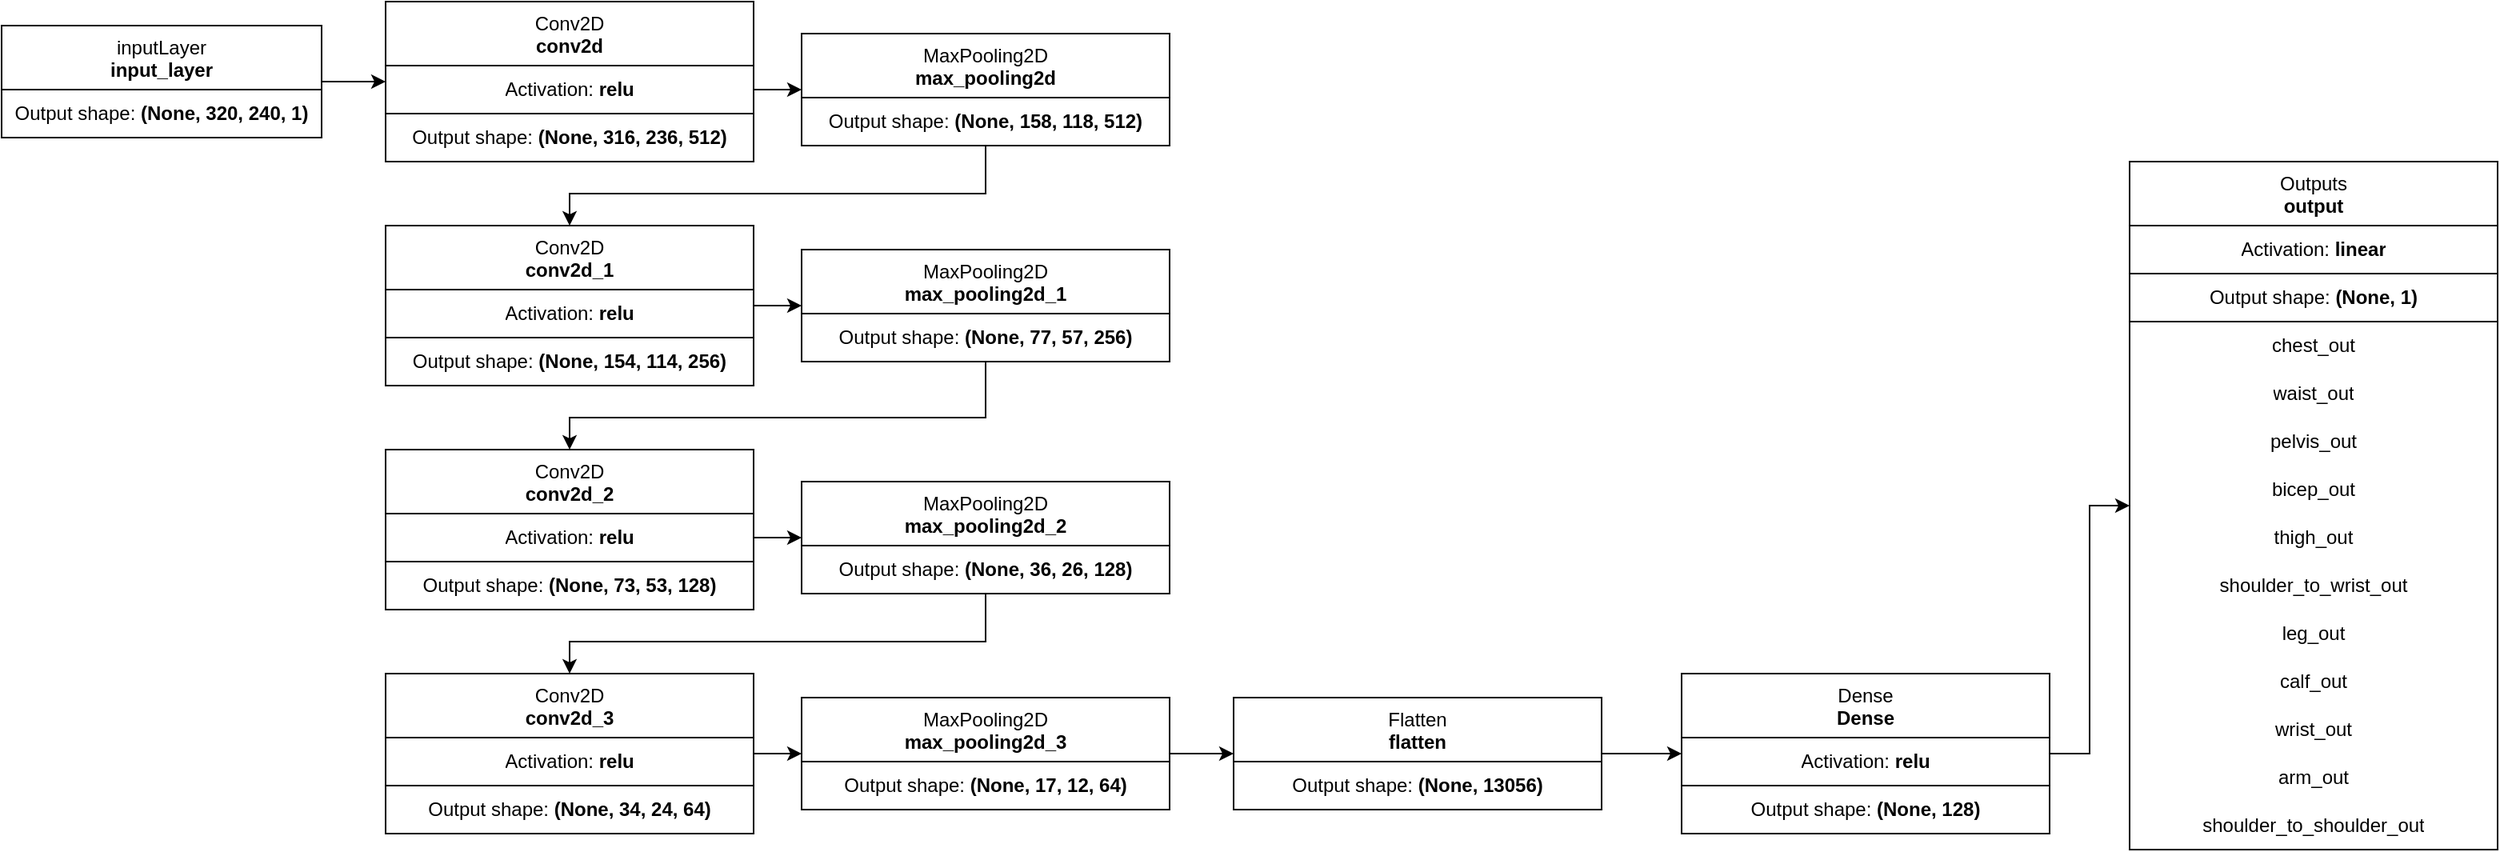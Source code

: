 <mxfile version="24.2.7" type="device">
  <diagram name="Page-1" id="_kvGbDmNny11qAFhc755">
    <mxGraphModel dx="2688" dy="1182" grid="1" gridSize="10" guides="1" tooltips="1" connect="1" arrows="1" fold="1" page="1" pageScale="1" pageWidth="827" pageHeight="1169" math="0" shadow="0">
      <root>
        <mxCell id="0" />
        <mxCell id="1" parent="0" />
        <mxCell id="pb-NdofNZY1ENQIVfTuN-45" style="edgeStyle=orthogonalEdgeStyle;rounded=0;orthogonalLoop=1;jettySize=auto;html=1;" edge="1" parent="1" source="pb-NdofNZY1ENQIVfTuN-1" target="pb-NdofNZY1ENQIVfTuN-3">
          <mxGeometry relative="1" as="geometry" />
        </mxCell>
        <mxCell id="pb-NdofNZY1ENQIVfTuN-1" value="inputLayer&lt;br&gt;&lt;b&gt;input_layer&lt;/b&gt;" style="swimlane;fontStyle=0;align=center;verticalAlign=top;childLayout=stackLayout;horizontal=1;startSize=40;horizontalStack=0;resizeParent=1;resizeParentMax=0;resizeLast=0;collapsible=0;marginBottom=0;html=1;whiteSpace=wrap;" vertex="1" parent="1">
          <mxGeometry x="40" y="115" width="200" height="70" as="geometry" />
        </mxCell>
        <mxCell id="pb-NdofNZY1ENQIVfTuN-2" value="Output shape: &lt;b&gt;(None, 320, 240, 1)&lt;/b&gt;" style="text;html=1;strokeColor=none;fillColor=none;align=center;verticalAlign=middle;spacingLeft=4;spacingRight=4;overflow=hidden;rotatable=0;points=[[0,0.5],[1,0.5]];portConstraint=eastwest;whiteSpace=wrap;" vertex="1" parent="pb-NdofNZY1ENQIVfTuN-1">
          <mxGeometry y="40" width="200" height="30" as="geometry" />
        </mxCell>
        <mxCell id="pb-NdofNZY1ENQIVfTuN-3" value="Conv2D&lt;br&gt;&lt;b&gt;conv2d&lt;/b&gt;" style="swimlane;fontStyle=0;align=center;verticalAlign=top;childLayout=stackLayout;horizontal=1;startSize=40;horizontalStack=0;resizeParent=1;resizeParentMax=0;resizeLast=0;collapsible=0;marginBottom=0;html=1;whiteSpace=wrap;" vertex="1" parent="1">
          <mxGeometry x="280" y="100" width="230" height="100" as="geometry" />
        </mxCell>
        <mxCell id="pb-NdofNZY1ENQIVfTuN-5" value="Activation: &lt;b&gt;relu&lt;/b&gt;" style="text;html=1;strokeColor=none;fillColor=none;align=center;verticalAlign=middle;spacingLeft=4;spacingRight=4;overflow=hidden;rotatable=0;points=[[0,0.5],[1,0.5]];portConstraint=eastwest;whiteSpace=wrap;" vertex="1" parent="pb-NdofNZY1ENQIVfTuN-3">
          <mxGeometry y="40" width="230" height="30" as="geometry" />
        </mxCell>
        <mxCell id="pb-NdofNZY1ENQIVfTuN-4" value="Output shape: &lt;b&gt;(None, 316, 236, 512)&lt;/b&gt;" style="text;html=1;strokeColor=default;fillColor=none;align=center;verticalAlign=middle;spacingLeft=4;spacingRight=4;overflow=hidden;rotatable=0;points=[[0,0.5],[1,0.5]];portConstraint=eastwest;whiteSpace=wrap;" vertex="1" parent="pb-NdofNZY1ENQIVfTuN-3">
          <mxGeometry y="70" width="230" height="30" as="geometry" />
        </mxCell>
        <mxCell id="pb-NdofNZY1ENQIVfTuN-54" style="edgeStyle=orthogonalEdgeStyle;rounded=0;orthogonalLoop=1;jettySize=auto;html=1;" edge="1" parent="1" source="pb-NdofNZY1ENQIVfTuN-6" target="pb-NdofNZY1ENQIVfTuN-9">
          <mxGeometry relative="1" as="geometry">
            <Array as="points">
              <mxPoint x="655" y="220" />
              <mxPoint x="395" y="220" />
            </Array>
          </mxGeometry>
        </mxCell>
        <mxCell id="pb-NdofNZY1ENQIVfTuN-6" value="&lt;div&gt;MaxPooling2D&lt;br&gt;&lt;b&gt;max_pooling2d&lt;/b&gt;&lt;br&gt;&lt;/div&gt;&lt;b&gt;&lt;/b&gt;" style="swimlane;fontStyle=0;align=center;verticalAlign=top;childLayout=stackLayout;horizontal=1;startSize=40;horizontalStack=0;resizeParent=1;resizeParentMax=0;resizeLast=0;collapsible=0;marginBottom=0;html=1;whiteSpace=wrap;" vertex="1" parent="1">
          <mxGeometry x="540" y="120" width="230" height="70" as="geometry" />
        </mxCell>
        <mxCell id="pb-NdofNZY1ENQIVfTuN-8" value="Output shape: &lt;b&gt;(None, 158, 118, 512)&lt;/b&gt;" style="text;html=1;strokeColor=none;fillColor=none;align=center;verticalAlign=middle;spacingLeft=4;spacingRight=4;overflow=hidden;rotatable=0;points=[[0,0.5],[1,0.5]];portConstraint=eastwest;whiteSpace=wrap;" vertex="1" parent="pb-NdofNZY1ENQIVfTuN-6">
          <mxGeometry y="40" width="230" height="30" as="geometry" />
        </mxCell>
        <mxCell id="pb-NdofNZY1ENQIVfTuN-48" style="edgeStyle=orthogonalEdgeStyle;rounded=0;orthogonalLoop=1;jettySize=auto;html=1;" edge="1" parent="1" source="pb-NdofNZY1ENQIVfTuN-9" target="pb-NdofNZY1ENQIVfTuN-12">
          <mxGeometry relative="1" as="geometry" />
        </mxCell>
        <mxCell id="pb-NdofNZY1ENQIVfTuN-9" value="Conv2D&lt;br&gt;&lt;b&gt;conv2d_1&lt;/b&gt;" style="swimlane;fontStyle=0;align=center;verticalAlign=top;childLayout=stackLayout;horizontal=1;startSize=40;horizontalStack=0;resizeParent=1;resizeParentMax=0;resizeLast=0;collapsible=0;marginBottom=0;html=1;whiteSpace=wrap;" vertex="1" parent="1">
          <mxGeometry x="280" y="240" width="230" height="100" as="geometry" />
        </mxCell>
        <mxCell id="pb-NdofNZY1ENQIVfTuN-10" value="Activation: &lt;b&gt;relu&lt;/b&gt;" style="text;html=1;strokeColor=none;fillColor=none;align=center;verticalAlign=middle;spacingLeft=4;spacingRight=4;overflow=hidden;rotatable=0;points=[[0,0.5],[1,0.5]];portConstraint=eastwest;whiteSpace=wrap;" vertex="1" parent="pb-NdofNZY1ENQIVfTuN-9">
          <mxGeometry y="40" width="230" height="30" as="geometry" />
        </mxCell>
        <mxCell id="pb-NdofNZY1ENQIVfTuN-11" value="Output shape: &lt;b&gt;(None, 154, 114, 256)&lt;/b&gt;" style="text;html=1;strokeColor=default;fillColor=none;align=center;verticalAlign=middle;spacingLeft=4;spacingRight=4;overflow=hidden;rotatable=0;points=[[0,0.5],[1,0.5]];portConstraint=eastwest;whiteSpace=wrap;" vertex="1" parent="pb-NdofNZY1ENQIVfTuN-9">
          <mxGeometry y="70" width="230" height="30" as="geometry" />
        </mxCell>
        <mxCell id="pb-NdofNZY1ENQIVfTuN-53" style="edgeStyle=orthogonalEdgeStyle;rounded=0;orthogonalLoop=1;jettySize=auto;html=1;" edge="1" parent="1" source="pb-NdofNZY1ENQIVfTuN-12" target="pb-NdofNZY1ENQIVfTuN-14">
          <mxGeometry relative="1" as="geometry">
            <Array as="points">
              <mxPoint x="655" y="360" />
              <mxPoint x="395" y="360" />
            </Array>
          </mxGeometry>
        </mxCell>
        <mxCell id="pb-NdofNZY1ENQIVfTuN-12" value="&lt;div&gt;MaxPooling2D&lt;br&gt;&lt;b&gt;max_pooling2d_1&lt;/b&gt;&lt;br&gt;&lt;/div&gt;&lt;b&gt;&lt;/b&gt;" style="swimlane;fontStyle=0;align=center;verticalAlign=top;childLayout=stackLayout;horizontal=1;startSize=40;horizontalStack=0;resizeParent=1;resizeParentMax=0;resizeLast=0;collapsible=0;marginBottom=0;html=1;whiteSpace=wrap;" vertex="1" parent="1">
          <mxGeometry x="540" y="255" width="230" height="70" as="geometry" />
        </mxCell>
        <mxCell id="pb-NdofNZY1ENQIVfTuN-13" value="Output shape: &lt;b&gt;(None, 77, 57, 256)&lt;/b&gt;" style="text;html=1;strokeColor=none;fillColor=none;align=center;verticalAlign=middle;spacingLeft=4;spacingRight=4;overflow=hidden;rotatable=0;points=[[0,0.5],[1,0.5]];portConstraint=eastwest;whiteSpace=wrap;" vertex="1" parent="pb-NdofNZY1ENQIVfTuN-12">
          <mxGeometry y="40" width="230" height="30" as="geometry" />
        </mxCell>
        <mxCell id="pb-NdofNZY1ENQIVfTuN-14" value="Conv2D&lt;br&gt;&lt;b&gt;conv2d_2&lt;/b&gt;" style="swimlane;fontStyle=0;align=center;verticalAlign=top;childLayout=stackLayout;horizontal=1;startSize=40;horizontalStack=0;resizeParent=1;resizeParentMax=0;resizeLast=0;collapsible=0;marginBottom=0;html=1;whiteSpace=wrap;" vertex="1" parent="1">
          <mxGeometry x="280" y="380" width="230" height="100" as="geometry" />
        </mxCell>
        <mxCell id="pb-NdofNZY1ENQIVfTuN-15" value="Activation: &lt;b&gt;relu&lt;/b&gt;" style="text;html=1;strokeColor=none;fillColor=none;align=center;verticalAlign=middle;spacingLeft=4;spacingRight=4;overflow=hidden;rotatable=0;points=[[0,0.5],[1,0.5]];portConstraint=eastwest;whiteSpace=wrap;" vertex="1" parent="pb-NdofNZY1ENQIVfTuN-14">
          <mxGeometry y="40" width="230" height="30" as="geometry" />
        </mxCell>
        <mxCell id="pb-NdofNZY1ENQIVfTuN-16" value="Output shape: &lt;b&gt;(None, 73, 53, 128)&lt;/b&gt;" style="text;html=1;strokeColor=default;fillColor=none;align=center;verticalAlign=middle;spacingLeft=4;spacingRight=4;overflow=hidden;rotatable=0;points=[[0,0.5],[1,0.5]];portConstraint=eastwest;whiteSpace=wrap;" vertex="1" parent="pb-NdofNZY1ENQIVfTuN-14">
          <mxGeometry y="70" width="230" height="30" as="geometry" />
        </mxCell>
        <mxCell id="pb-NdofNZY1ENQIVfTuN-56" style="edgeStyle=orthogonalEdgeStyle;rounded=0;orthogonalLoop=1;jettySize=auto;html=1;" edge="1" parent="1" source="pb-NdofNZY1ENQIVfTuN-17" target="pb-NdofNZY1ENQIVfTuN-19">
          <mxGeometry relative="1" as="geometry">
            <Array as="points">
              <mxPoint x="655" y="500" />
              <mxPoint x="395" y="500" />
            </Array>
          </mxGeometry>
        </mxCell>
        <mxCell id="pb-NdofNZY1ENQIVfTuN-17" value="&lt;div&gt;MaxPooling2D&lt;br&gt;&lt;b&gt;max_pooling2d_2&lt;/b&gt;&lt;br&gt;&lt;/div&gt;&lt;b&gt;&lt;/b&gt;" style="swimlane;fontStyle=0;align=center;verticalAlign=top;childLayout=stackLayout;horizontal=1;startSize=40;horizontalStack=0;resizeParent=1;resizeParentMax=0;resizeLast=0;collapsible=0;marginBottom=0;html=1;whiteSpace=wrap;" vertex="1" parent="1">
          <mxGeometry x="540" y="400" width="230" height="70" as="geometry" />
        </mxCell>
        <mxCell id="pb-NdofNZY1ENQIVfTuN-18" value="Output shape: &lt;b&gt;(None, 36, 26, 128)&lt;/b&gt;" style="text;html=1;strokeColor=none;fillColor=none;align=center;verticalAlign=middle;spacingLeft=4;spacingRight=4;overflow=hidden;rotatable=0;points=[[0,0.5],[1,0.5]];portConstraint=eastwest;whiteSpace=wrap;" vertex="1" parent="pb-NdofNZY1ENQIVfTuN-17">
          <mxGeometry y="40" width="230" height="30" as="geometry" />
        </mxCell>
        <mxCell id="pb-NdofNZY1ENQIVfTuN-52" style="edgeStyle=orthogonalEdgeStyle;rounded=0;orthogonalLoop=1;jettySize=auto;html=1;" edge="1" parent="1" source="pb-NdofNZY1ENQIVfTuN-19" target="pb-NdofNZY1ENQIVfTuN-22">
          <mxGeometry relative="1" as="geometry" />
        </mxCell>
        <mxCell id="pb-NdofNZY1ENQIVfTuN-19" value="Conv2D&lt;br&gt;&lt;b&gt;conv2d_3&lt;/b&gt;" style="swimlane;fontStyle=0;align=center;verticalAlign=top;childLayout=stackLayout;horizontal=1;startSize=40;horizontalStack=0;resizeParent=1;resizeParentMax=0;resizeLast=0;collapsible=0;marginBottom=0;html=1;whiteSpace=wrap;" vertex="1" parent="1">
          <mxGeometry x="280" y="520" width="230" height="100" as="geometry" />
        </mxCell>
        <mxCell id="pb-NdofNZY1ENQIVfTuN-20" value="Activation: &lt;b&gt;relu&lt;/b&gt;" style="text;html=1;strokeColor=none;fillColor=none;align=center;verticalAlign=middle;spacingLeft=4;spacingRight=4;overflow=hidden;rotatable=0;points=[[0,0.5],[1,0.5]];portConstraint=eastwest;whiteSpace=wrap;" vertex="1" parent="pb-NdofNZY1ENQIVfTuN-19">
          <mxGeometry y="40" width="230" height="30" as="geometry" />
        </mxCell>
        <mxCell id="pb-NdofNZY1ENQIVfTuN-21" value="Output shape: &lt;b&gt;(None, 34, 24, 64)&lt;/b&gt;" style="text;html=1;strokeColor=default;fillColor=none;align=center;verticalAlign=middle;spacingLeft=4;spacingRight=4;overflow=hidden;rotatable=0;points=[[0,0.5],[1,0.5]];portConstraint=eastwest;whiteSpace=wrap;" vertex="1" parent="pb-NdofNZY1ENQIVfTuN-19">
          <mxGeometry y="70" width="230" height="30" as="geometry" />
        </mxCell>
        <mxCell id="pb-NdofNZY1ENQIVfTuN-57" style="edgeStyle=orthogonalEdgeStyle;rounded=0;orthogonalLoop=1;jettySize=auto;html=1;" edge="1" parent="1" source="pb-NdofNZY1ENQIVfTuN-22" target="pb-NdofNZY1ENQIVfTuN-24">
          <mxGeometry relative="1" as="geometry" />
        </mxCell>
        <mxCell id="pb-NdofNZY1ENQIVfTuN-22" value="&lt;div&gt;MaxPooling2D&lt;br&gt;&lt;b&gt;max_pooling2d_3&lt;/b&gt;&lt;br&gt;&lt;/div&gt;&lt;b&gt;&lt;/b&gt;" style="swimlane;fontStyle=0;align=center;verticalAlign=top;childLayout=stackLayout;horizontal=1;startSize=40;horizontalStack=0;resizeParent=1;resizeParentMax=0;resizeLast=0;collapsible=0;marginBottom=0;html=1;whiteSpace=wrap;" vertex="1" parent="1">
          <mxGeometry x="540" y="535" width="230" height="70" as="geometry" />
        </mxCell>
        <mxCell id="pb-NdofNZY1ENQIVfTuN-23" value="Output shape: &lt;b&gt;(None, 17, 12, 64)&lt;/b&gt;" style="text;html=1;strokeColor=none;fillColor=none;align=center;verticalAlign=middle;spacingLeft=4;spacingRight=4;overflow=hidden;rotatable=0;points=[[0,0.5],[1,0.5]];portConstraint=eastwest;whiteSpace=wrap;" vertex="1" parent="pb-NdofNZY1ENQIVfTuN-22">
          <mxGeometry y="40" width="230" height="30" as="geometry" />
        </mxCell>
        <mxCell id="pb-NdofNZY1ENQIVfTuN-58" style="edgeStyle=orthogonalEdgeStyle;rounded=0;orthogonalLoop=1;jettySize=auto;html=1;" edge="1" parent="1" source="pb-NdofNZY1ENQIVfTuN-24" target="pb-NdofNZY1ENQIVfTuN-26">
          <mxGeometry relative="1" as="geometry" />
        </mxCell>
        <mxCell id="pb-NdofNZY1ENQIVfTuN-24" value="&lt;div&gt;Flatten&lt;br&gt;&lt;b&gt;flatten&lt;/b&gt;&lt;br&gt;&lt;/div&gt;&lt;b&gt;&lt;/b&gt;" style="swimlane;fontStyle=0;align=center;verticalAlign=top;childLayout=stackLayout;horizontal=1;startSize=40;horizontalStack=0;resizeParent=1;resizeParentMax=0;resizeLast=0;collapsible=0;marginBottom=0;html=1;whiteSpace=wrap;" vertex="1" parent="1">
          <mxGeometry x="810" y="535" width="230" height="70" as="geometry" />
        </mxCell>
        <mxCell id="pb-NdofNZY1ENQIVfTuN-25" value="Output shape: &lt;b&gt;(None, 13056)&lt;/b&gt;" style="text;html=1;strokeColor=none;fillColor=none;align=center;verticalAlign=middle;spacingLeft=4;spacingRight=4;overflow=hidden;rotatable=0;points=[[0,0.5],[1,0.5]];portConstraint=eastwest;whiteSpace=wrap;" vertex="1" parent="pb-NdofNZY1ENQIVfTuN-24">
          <mxGeometry y="40" width="230" height="30" as="geometry" />
        </mxCell>
        <mxCell id="pb-NdofNZY1ENQIVfTuN-59" style="edgeStyle=orthogonalEdgeStyle;rounded=0;orthogonalLoop=1;jettySize=auto;html=1;" edge="1" parent="1" source="pb-NdofNZY1ENQIVfTuN-26" target="pb-NdofNZY1ENQIVfTuN-29">
          <mxGeometry relative="1" as="geometry" />
        </mxCell>
        <mxCell id="pb-NdofNZY1ENQIVfTuN-26" value="Dense&lt;br&gt;&lt;b&gt;Dense&lt;/b&gt;" style="swimlane;fontStyle=0;align=center;verticalAlign=top;childLayout=stackLayout;horizontal=1;startSize=40;horizontalStack=0;resizeParent=1;resizeParentMax=0;resizeLast=0;collapsible=0;marginBottom=0;html=1;whiteSpace=wrap;" vertex="1" parent="1">
          <mxGeometry x="1090" y="520" width="230" height="100" as="geometry" />
        </mxCell>
        <mxCell id="pb-NdofNZY1ENQIVfTuN-27" value="Activation: &lt;b&gt;relu&lt;/b&gt;" style="text;html=1;strokeColor=none;fillColor=none;align=center;verticalAlign=middle;spacingLeft=4;spacingRight=4;overflow=hidden;rotatable=0;points=[[0,0.5],[1,0.5]];portConstraint=eastwest;whiteSpace=wrap;" vertex="1" parent="pb-NdofNZY1ENQIVfTuN-26">
          <mxGeometry y="40" width="230" height="30" as="geometry" />
        </mxCell>
        <mxCell id="pb-NdofNZY1ENQIVfTuN-28" value="Output shape: &lt;b&gt;(None, 128)&lt;/b&gt;" style="text;html=1;strokeColor=default;fillColor=none;align=center;verticalAlign=middle;spacingLeft=4;spacingRight=4;overflow=hidden;rotatable=0;points=[[0,0.5],[1,0.5]];portConstraint=eastwest;whiteSpace=wrap;" vertex="1" parent="pb-NdofNZY1ENQIVfTuN-26">
          <mxGeometry y="70" width="230" height="30" as="geometry" />
        </mxCell>
        <mxCell id="pb-NdofNZY1ENQIVfTuN-29" value="Outputs&lt;br&gt;&lt;b&gt;output&lt;/b&gt;" style="swimlane;fontStyle=0;align=center;verticalAlign=top;childLayout=stackLayout;horizontal=1;startSize=40;horizontalStack=0;resizeParent=1;resizeParentMax=0;resizeLast=0;collapsible=0;marginBottom=0;html=1;whiteSpace=wrap;strokeColor=default;" vertex="1" parent="1">
          <mxGeometry x="1370" y="200" width="230" height="430" as="geometry" />
        </mxCell>
        <mxCell id="pb-NdofNZY1ENQIVfTuN-30" value="Activation: &lt;b&gt;linear&lt;/b&gt;" style="text;html=1;strokeColor=none;fillColor=none;align=center;verticalAlign=middle;spacingLeft=4;spacingRight=4;overflow=hidden;rotatable=0;points=[[0,0.5],[1,0.5]];portConstraint=eastwest;whiteSpace=wrap;" vertex="1" parent="pb-NdofNZY1ENQIVfTuN-29">
          <mxGeometry y="40" width="230" height="30" as="geometry" />
        </mxCell>
        <mxCell id="pb-NdofNZY1ENQIVfTuN-31" value="Output shape: &lt;b&gt;(None, 1)&lt;/b&gt;" style="text;html=1;strokeColor=default;fillColor=none;align=center;verticalAlign=middle;spacingLeft=4;spacingRight=4;overflow=hidden;rotatable=0;points=[[0,0.5],[1,0.5]];portConstraint=eastwest;whiteSpace=wrap;" vertex="1" parent="pb-NdofNZY1ENQIVfTuN-29">
          <mxGeometry y="70" width="230" height="30" as="geometry" />
        </mxCell>
        <mxCell id="pb-NdofNZY1ENQIVfTuN-32" value="chest_out" style="text;html=1;strokeColor=none;fillColor=none;align=center;verticalAlign=middle;spacingLeft=4;spacingRight=4;overflow=hidden;rotatable=0;points=[[0,0.5],[1,0.5]];portConstraint=eastwest;whiteSpace=wrap;" vertex="1" parent="pb-NdofNZY1ENQIVfTuN-29">
          <mxGeometry y="100" width="230" height="30" as="geometry" />
        </mxCell>
        <mxCell id="pb-NdofNZY1ENQIVfTuN-35" value="&lt;div&gt;waist_out&lt;/div&gt;" style="text;html=1;strokeColor=none;fillColor=none;align=center;verticalAlign=middle;spacingLeft=4;spacingRight=4;overflow=hidden;rotatable=0;points=[[0,0.5],[1,0.5]];portConstraint=eastwest;whiteSpace=wrap;" vertex="1" parent="pb-NdofNZY1ENQIVfTuN-29">
          <mxGeometry y="130" width="230" height="30" as="geometry" />
        </mxCell>
        <mxCell id="pb-NdofNZY1ENQIVfTuN-43" value="pelvis_out" style="text;html=1;strokeColor=none;fillColor=none;align=center;verticalAlign=middle;spacingLeft=4;spacingRight=4;overflow=hidden;rotatable=0;points=[[0,0.5],[1,0.5]];portConstraint=eastwest;whiteSpace=wrap;" vertex="1" parent="pb-NdofNZY1ENQIVfTuN-29">
          <mxGeometry y="160" width="230" height="30" as="geometry" />
        </mxCell>
        <mxCell id="pb-NdofNZY1ENQIVfTuN-42" value="bicep_out" style="text;html=1;strokeColor=none;fillColor=none;align=center;verticalAlign=middle;spacingLeft=4;spacingRight=4;overflow=hidden;rotatable=0;points=[[0,0.5],[1,0.5]];portConstraint=eastwest;whiteSpace=wrap;" vertex="1" parent="pb-NdofNZY1ENQIVfTuN-29">
          <mxGeometry y="190" width="230" height="30" as="geometry" />
        </mxCell>
        <mxCell id="pb-NdofNZY1ENQIVfTuN-41" value="thigh_out" style="text;html=1;strokeColor=none;fillColor=none;align=center;verticalAlign=middle;spacingLeft=4;spacingRight=4;overflow=hidden;rotatable=0;points=[[0,0.5],[1,0.5]];portConstraint=eastwest;whiteSpace=wrap;" vertex="1" parent="pb-NdofNZY1ENQIVfTuN-29">
          <mxGeometry y="220" width="230" height="30" as="geometry" />
        </mxCell>
        <mxCell id="pb-NdofNZY1ENQIVfTuN-40" value="shoulder_to_wrist_out" style="text;html=1;strokeColor=none;fillColor=none;align=center;verticalAlign=middle;spacingLeft=4;spacingRight=4;overflow=hidden;rotatable=0;points=[[0,0.5],[1,0.5]];portConstraint=eastwest;whiteSpace=wrap;" vertex="1" parent="pb-NdofNZY1ENQIVfTuN-29">
          <mxGeometry y="250" width="230" height="30" as="geometry" />
        </mxCell>
        <mxCell id="pb-NdofNZY1ENQIVfTuN-39" value="leg_out" style="text;html=1;strokeColor=none;fillColor=none;align=center;verticalAlign=middle;spacingLeft=4;spacingRight=4;overflow=hidden;rotatable=0;points=[[0,0.5],[1,0.5]];portConstraint=eastwest;whiteSpace=wrap;" vertex="1" parent="pb-NdofNZY1ENQIVfTuN-29">
          <mxGeometry y="280" width="230" height="30" as="geometry" />
        </mxCell>
        <mxCell id="pb-NdofNZY1ENQIVfTuN-38" value="calf_out" style="text;html=1;strokeColor=none;fillColor=none;align=center;verticalAlign=middle;spacingLeft=4;spacingRight=4;overflow=hidden;rotatable=0;points=[[0,0.5],[1,0.5]];portConstraint=eastwest;whiteSpace=wrap;" vertex="1" parent="pb-NdofNZY1ENQIVfTuN-29">
          <mxGeometry y="310" width="230" height="30" as="geometry" />
        </mxCell>
        <mxCell id="pb-NdofNZY1ENQIVfTuN-37" value="wrist_out" style="text;html=1;strokeColor=none;fillColor=none;align=center;verticalAlign=middle;spacingLeft=4;spacingRight=4;overflow=hidden;rotatable=0;points=[[0,0.5],[1,0.5]];portConstraint=eastwest;whiteSpace=wrap;" vertex="1" parent="pb-NdofNZY1ENQIVfTuN-29">
          <mxGeometry y="340" width="230" height="30" as="geometry" />
        </mxCell>
        <mxCell id="pb-NdofNZY1ENQIVfTuN-36" value="arm_out" style="text;html=1;strokeColor=none;fillColor=none;align=center;verticalAlign=middle;spacingLeft=4;spacingRight=4;overflow=hidden;rotatable=0;points=[[0,0.5],[1,0.5]];portConstraint=eastwest;whiteSpace=wrap;" vertex="1" parent="pb-NdofNZY1ENQIVfTuN-29">
          <mxGeometry y="370" width="230" height="30" as="geometry" />
        </mxCell>
        <mxCell id="pb-NdofNZY1ENQIVfTuN-44" value="shoulder_to_shoulder_out" style="text;html=1;strokeColor=none;fillColor=none;align=center;verticalAlign=middle;spacingLeft=4;spacingRight=4;overflow=hidden;rotatable=0;points=[[0,0.5],[1,0.5]];portConstraint=eastwest;whiteSpace=wrap;" vertex="1" parent="pb-NdofNZY1ENQIVfTuN-29">
          <mxGeometry y="400" width="230" height="30" as="geometry" />
        </mxCell>
        <mxCell id="pb-NdofNZY1ENQIVfTuN-46" style="edgeStyle=orthogonalEdgeStyle;rounded=0;orthogonalLoop=1;jettySize=auto;html=1;" edge="1" parent="1" source="pb-NdofNZY1ENQIVfTuN-5" target="pb-NdofNZY1ENQIVfTuN-6">
          <mxGeometry relative="1" as="geometry" />
        </mxCell>
        <mxCell id="pb-NdofNZY1ENQIVfTuN-50" style="edgeStyle=orthogonalEdgeStyle;rounded=0;orthogonalLoop=1;jettySize=auto;html=1;" edge="1" parent="1" source="pb-NdofNZY1ENQIVfTuN-15" target="pb-NdofNZY1ENQIVfTuN-17">
          <mxGeometry relative="1" as="geometry" />
        </mxCell>
      </root>
    </mxGraphModel>
  </diagram>
</mxfile>
